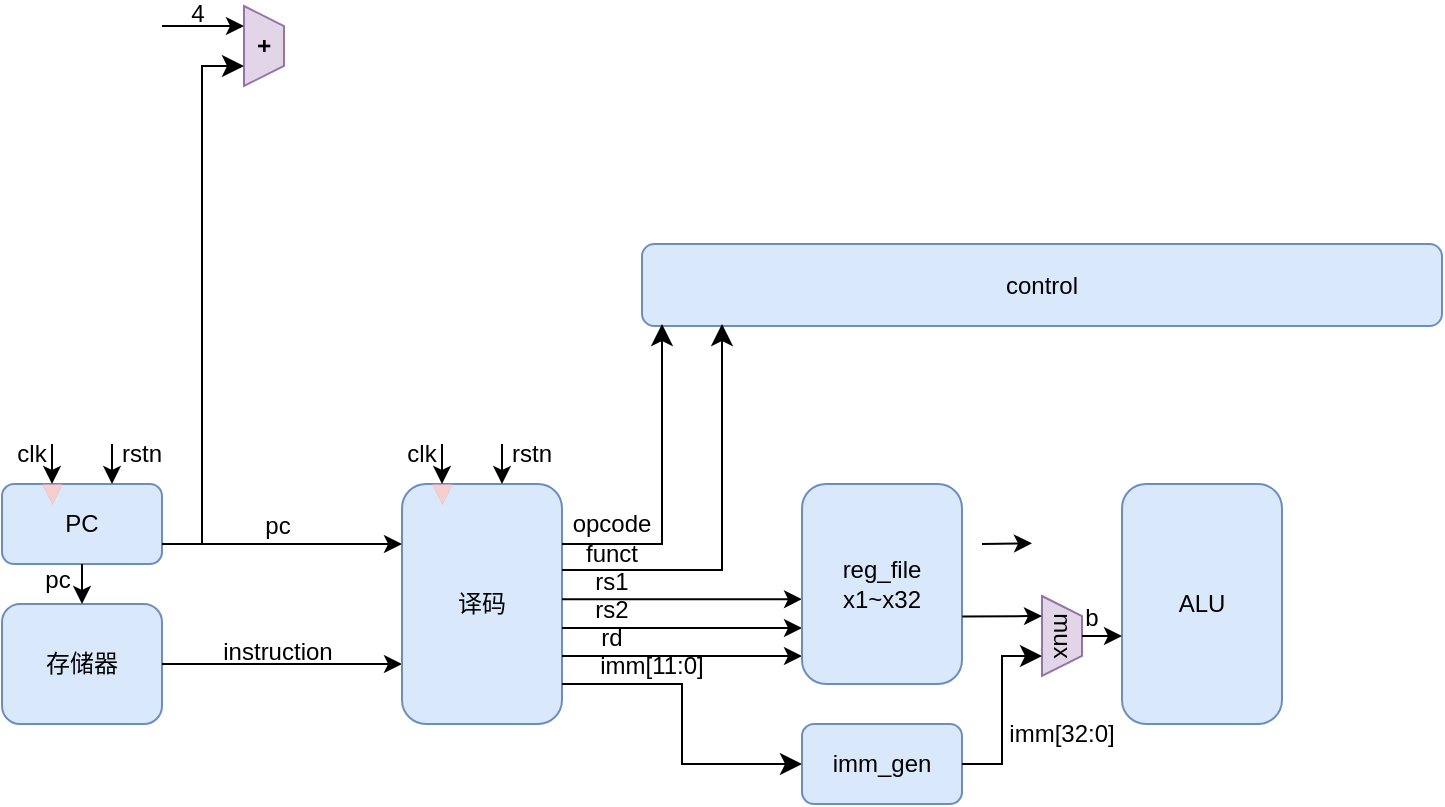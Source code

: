 <mxfile version="26.2.14">
  <diagram name="第 1 页" id="odzhpiGNZsCS6kh2lJAy">
    <mxGraphModel dx="396" dy="232" grid="1" gridSize="10" guides="1" tooltips="1" connect="1" arrows="1" fold="1" page="1" pageScale="1" pageWidth="827" pageHeight="1169" math="0" shadow="0">
      <root>
        <mxCell id="0" />
        <mxCell id="1" parent="0" />
        <mxCell id="frnVUnls2qx5uy1Z5uzF-1" value="ALU" style="rounded=1;whiteSpace=wrap;html=1;fillColor=#dae8fc;strokeColor=#6c8ebf;" vertex="1" parent="1">
          <mxGeometry x="640" y="440" width="80" height="120" as="geometry" />
        </mxCell>
        <mxCell id="frnVUnls2qx5uy1Z5uzF-2" value="PC" style="rounded=1;whiteSpace=wrap;html=1;fillColor=#dae8fc;strokeColor=#6c8ebf;" vertex="1" parent="1">
          <mxGeometry x="80" y="440" width="80" height="40" as="geometry" />
        </mxCell>
        <mxCell id="frnVUnls2qx5uy1Z5uzF-3" value="存储器" style="rounded=1;whiteSpace=wrap;html=1;fillColor=#dae8fc;strokeColor=#6c8ebf;" vertex="1" parent="1">
          <mxGeometry x="80" y="500" width="80" height="60" as="geometry" />
        </mxCell>
        <mxCell id="frnVUnls2qx5uy1Z5uzF-4" value="" style="endArrow=classic;html=1;rounded=0;exitX=0.25;exitY=1;exitDx=0;exitDy=0;entryX=0.25;entryY=0;entryDx=0;entryDy=0;" edge="1" parent="1">
          <mxGeometry width="50" height="50" relative="1" as="geometry">
            <mxPoint x="120" y="480" as="sourcePoint" />
            <mxPoint x="120" y="500" as="targetPoint" />
          </mxGeometry>
        </mxCell>
        <mxCell id="frnVUnls2qx5uy1Z5uzF-5" value="pc" style="text;html=1;align=center;verticalAlign=middle;whiteSpace=wrap;rounded=0;" vertex="1" parent="1">
          <mxGeometry x="93" y="483" width="30" height="10" as="geometry" />
        </mxCell>
        <mxCell id="frnVUnls2qx5uy1Z5uzF-8" value="" style="endArrow=classic;html=1;rounded=0;exitX=1;exitY=0.5;exitDx=0;exitDy=0;" edge="1" parent="1">
          <mxGeometry width="50" height="50" relative="1" as="geometry">
            <mxPoint x="160" y="530" as="sourcePoint" />
            <mxPoint x="280" y="530" as="targetPoint" />
          </mxGeometry>
        </mxCell>
        <mxCell id="frnVUnls2qx5uy1Z5uzF-9" value="译码" style="rounded=1;whiteSpace=wrap;html=1;fillColor=#dae8fc;strokeColor=#6c8ebf;" vertex="1" parent="1">
          <mxGeometry x="280" y="440" width="80" height="120" as="geometry" />
        </mxCell>
        <mxCell id="frnVUnls2qx5uy1Z5uzF-10" value="" style="triangle;whiteSpace=wrap;html=1;rotation=90;fillColor=#f8cecc;strokeColor=#b85450;strokeWidth=0;" vertex="1" parent="1">
          <mxGeometry x="295" y="440" width="10" height="10" as="geometry" />
        </mxCell>
        <mxCell id="frnVUnls2qx5uy1Z5uzF-11" value="" style="endArrow=classic;html=1;rounded=0;entryX=0;entryY=0.5;entryDx=0;entryDy=0;" edge="1" parent="1" target="frnVUnls2qx5uy1Z5uzF-10">
          <mxGeometry width="50" height="50" relative="1" as="geometry">
            <mxPoint x="300" y="420" as="sourcePoint" />
            <mxPoint x="305" y="390" as="targetPoint" />
          </mxGeometry>
        </mxCell>
        <mxCell id="frnVUnls2qx5uy1Z5uzF-12" value="clk" style="text;html=1;align=center;verticalAlign=middle;whiteSpace=wrap;rounded=0;" vertex="1" parent="1">
          <mxGeometry x="275" y="420" width="30" height="10" as="geometry" />
        </mxCell>
        <mxCell id="frnVUnls2qx5uy1Z5uzF-13" value="" style="endArrow=classic;html=1;rounded=0;entryX=0;entryY=0.5;entryDx=0;entryDy=0;" edge="1" parent="1">
          <mxGeometry width="50" height="50" relative="1" as="geometry">
            <mxPoint x="330" y="420" as="sourcePoint" />
            <mxPoint x="330" y="440" as="targetPoint" />
          </mxGeometry>
        </mxCell>
        <mxCell id="frnVUnls2qx5uy1Z5uzF-14" value="rstn" style="text;html=1;align=center;verticalAlign=middle;whiteSpace=wrap;rounded=0;" vertex="1" parent="1">
          <mxGeometry x="330" y="420" width="30" height="10" as="geometry" />
        </mxCell>
        <mxCell id="frnVUnls2qx5uy1Z5uzF-16" value="instruction" style="text;html=1;align=center;verticalAlign=middle;whiteSpace=wrap;rounded=0;" vertex="1" parent="1">
          <mxGeometry x="188" y="519" width="60" height="10" as="geometry" />
        </mxCell>
        <mxCell id="frnVUnls2qx5uy1Z5uzF-17" value="" style="endArrow=classic;html=1;rounded=0;exitX=1;exitY=0.75;exitDx=0;exitDy=0;entryX=0;entryY=0.25;entryDx=0;entryDy=0;" edge="1" parent="1" source="frnVUnls2qx5uy1Z5uzF-2" target="frnVUnls2qx5uy1Z5uzF-9">
          <mxGeometry width="50" height="50" relative="1" as="geometry">
            <mxPoint x="215" y="440" as="sourcePoint" />
            <mxPoint x="215" y="460" as="targetPoint" />
          </mxGeometry>
        </mxCell>
        <mxCell id="frnVUnls2qx5uy1Z5uzF-18" value="pc" style="text;html=1;align=center;verticalAlign=middle;whiteSpace=wrap;rounded=0;" vertex="1" parent="1">
          <mxGeometry x="203" y="456" width="30" height="10" as="geometry" />
        </mxCell>
        <mxCell id="frnVUnls2qx5uy1Z5uzF-19" value="" style="triangle;whiteSpace=wrap;html=1;rotation=90;fillColor=#f8cecc;strokeColor=#b85450;strokeWidth=0;" vertex="1" parent="1">
          <mxGeometry x="100" y="440" width="10" height="10" as="geometry" />
        </mxCell>
        <mxCell id="frnVUnls2qx5uy1Z5uzF-20" value="" style="endArrow=classic;html=1;rounded=0;entryX=0;entryY=0.5;entryDx=0;entryDy=0;" edge="1" parent="1" target="frnVUnls2qx5uy1Z5uzF-19">
          <mxGeometry width="50" height="50" relative="1" as="geometry">
            <mxPoint x="105" y="420" as="sourcePoint" />
            <mxPoint x="110" y="390" as="targetPoint" />
          </mxGeometry>
        </mxCell>
        <mxCell id="frnVUnls2qx5uy1Z5uzF-21" value="clk" style="text;html=1;align=center;verticalAlign=middle;whiteSpace=wrap;rounded=0;" vertex="1" parent="1">
          <mxGeometry x="80" y="420" width="30" height="10" as="geometry" />
        </mxCell>
        <mxCell id="frnVUnls2qx5uy1Z5uzF-22" value="" style="endArrow=classic;html=1;rounded=0;entryX=0;entryY=0.5;entryDx=0;entryDy=0;" edge="1" parent="1">
          <mxGeometry width="50" height="50" relative="1" as="geometry">
            <mxPoint x="135" y="420" as="sourcePoint" />
            <mxPoint x="135" y="440" as="targetPoint" />
          </mxGeometry>
        </mxCell>
        <mxCell id="frnVUnls2qx5uy1Z5uzF-23" value="rstn" style="text;html=1;align=center;verticalAlign=middle;whiteSpace=wrap;rounded=0;" vertex="1" parent="1">
          <mxGeometry x="135" y="420" width="30" height="10" as="geometry" />
        </mxCell>
        <mxCell id="frnVUnls2qx5uy1Z5uzF-24" value="&lt;div align=&quot;center&quot;&gt;&lt;div&gt;&lt;b&gt;+&lt;/b&gt;&lt;/div&gt;&lt;/div&gt;" style="shape=trapezoid;perimeter=trapezoidPerimeter;whiteSpace=wrap;html=1;fixedSize=1;size=10;rotation=90;fillColor=#e1d5e7;strokeColor=#9673a6;align=center;" vertex="1" parent="1">
          <mxGeometry x="191" y="211" width="40" height="20" as="geometry" />
        </mxCell>
        <mxCell id="frnVUnls2qx5uy1Z5uzF-25" value="" style="edgeStyle=elbowEdgeStyle;elbow=horizontal;endArrow=classic;html=1;curved=0;rounded=0;endSize=8;startSize=8;entryX=0.75;entryY=1;entryDx=0;entryDy=0;" edge="1" parent="1" target="frnVUnls2qx5uy1Z5uzF-24">
          <mxGeometry width="50" height="50" relative="1" as="geometry">
            <mxPoint x="180" y="470" as="sourcePoint" />
            <mxPoint x="240" y="380" as="targetPoint" />
            <Array as="points">
              <mxPoint x="180" y="430" />
            </Array>
          </mxGeometry>
        </mxCell>
        <mxCell id="frnVUnls2qx5uy1Z5uzF-26" value="" style="endArrow=classic;html=1;rounded=0;entryX=0.25;entryY=1;entryDx=0;entryDy=0;" edge="1" parent="1" target="frnVUnls2qx5uy1Z5uzF-24">
          <mxGeometry width="50" height="50" relative="1" as="geometry">
            <mxPoint x="160" y="211" as="sourcePoint" />
            <mxPoint x="185" y="211" as="targetPoint" />
          </mxGeometry>
        </mxCell>
        <mxCell id="frnVUnls2qx5uy1Z5uzF-27" value="4" style="text;html=1;align=center;verticalAlign=middle;whiteSpace=wrap;rounded=0;" vertex="1" parent="1">
          <mxGeometry x="163" y="200" width="30" height="10" as="geometry" />
        </mxCell>
        <mxCell id="frnVUnls2qx5uy1Z5uzF-29" value="opcode" style="text;html=1;align=center;verticalAlign=middle;whiteSpace=wrap;rounded=0;" vertex="1" parent="1">
          <mxGeometry x="370" y="455" width="30" height="10" as="geometry" />
        </mxCell>
        <mxCell id="frnVUnls2qx5uy1Z5uzF-31" value="funct" style="text;html=1;align=center;verticalAlign=middle;whiteSpace=wrap;rounded=0;" vertex="1" parent="1">
          <mxGeometry x="370" y="469.6" width="30" height="10" as="geometry" />
        </mxCell>
        <mxCell id="frnVUnls2qx5uy1Z5uzF-32" value="" style="endArrow=classic;html=1;rounded=0;exitX=1;exitY=0.75;exitDx=0;exitDy=0;" edge="1" parent="1">
          <mxGeometry width="50" height="50" relative="1" as="geometry">
            <mxPoint x="360" y="497.6" as="sourcePoint" />
            <mxPoint x="480" y="497.6" as="targetPoint" />
          </mxGeometry>
        </mxCell>
        <mxCell id="frnVUnls2qx5uy1Z5uzF-33" value="rs1" style="text;html=1;align=center;verticalAlign=middle;whiteSpace=wrap;rounded=0;" vertex="1" parent="1">
          <mxGeometry x="370" y="483.6" width="30" height="10" as="geometry" />
        </mxCell>
        <mxCell id="frnVUnls2qx5uy1Z5uzF-34" value="" style="endArrow=classic;html=1;rounded=0;exitX=1;exitY=0.75;exitDx=0;exitDy=0;" edge="1" parent="1">
          <mxGeometry width="50" height="50" relative="1" as="geometry">
            <mxPoint x="360" y="512" as="sourcePoint" />
            <mxPoint x="480" y="512" as="targetPoint" />
          </mxGeometry>
        </mxCell>
        <mxCell id="frnVUnls2qx5uy1Z5uzF-35" value="rs2" style="text;html=1;align=center;verticalAlign=middle;whiteSpace=wrap;rounded=0;" vertex="1" parent="1">
          <mxGeometry x="370" y="498" width="30" height="10" as="geometry" />
        </mxCell>
        <mxCell id="frnVUnls2qx5uy1Z5uzF-36" value="" style="endArrow=classic;html=1;rounded=0;exitX=1;exitY=0.75;exitDx=0;exitDy=0;" edge="1" parent="1">
          <mxGeometry width="50" height="50" relative="1" as="geometry">
            <mxPoint x="360" y="526" as="sourcePoint" />
            <mxPoint x="480" y="526" as="targetPoint" />
          </mxGeometry>
        </mxCell>
        <mxCell id="frnVUnls2qx5uy1Z5uzF-37" value="rd" style="text;html=1;align=center;verticalAlign=middle;whiteSpace=wrap;rounded=0;" vertex="1" parent="1">
          <mxGeometry x="370" y="512" width="30" height="10" as="geometry" />
        </mxCell>
        <mxCell id="frnVUnls2qx5uy1Z5uzF-39" value="imm[11:0]" style="text;html=1;align=center;verticalAlign=middle;whiteSpace=wrap;rounded=0;" vertex="1" parent="1">
          <mxGeometry x="370" y="526" width="70" height="10" as="geometry" />
        </mxCell>
        <mxCell id="frnVUnls2qx5uy1Z5uzF-40" value="&lt;div&gt;reg_file&lt;/div&gt;x1~x32" style="rounded=1;whiteSpace=wrap;html=1;fillColor=#dae8fc;strokeColor=#6c8ebf;" vertex="1" parent="1">
          <mxGeometry x="480" y="440" width="80" height="100" as="geometry" />
        </mxCell>
        <mxCell id="frnVUnls2qx5uy1Z5uzF-41" value="imm_gen" style="rounded=1;whiteSpace=wrap;html=1;fillColor=#dae8fc;strokeColor=#6c8ebf;" vertex="1" parent="1">
          <mxGeometry x="480" y="560" width="80" height="40" as="geometry" />
        </mxCell>
        <mxCell id="frnVUnls2qx5uy1Z5uzF-42" value="" style="edgeStyle=elbowEdgeStyle;elbow=horizontal;endArrow=classic;html=1;curved=0;rounded=0;endSize=8;startSize=8;entryX=0;entryY=0.5;entryDx=0;entryDy=0;" edge="1" parent="1" target="frnVUnls2qx5uy1Z5uzF-41">
          <mxGeometry width="50" height="50" relative="1" as="geometry">
            <mxPoint x="360" y="540" as="sourcePoint" />
            <mxPoint x="440" y="530" as="targetPoint" />
          </mxGeometry>
        </mxCell>
        <mxCell id="frnVUnls2qx5uy1Z5uzF-43" value="control" style="rounded=1;whiteSpace=wrap;html=1;fillColor=#dae8fc;strokeColor=#6c8ebf;" vertex="1" parent="1">
          <mxGeometry x="400" y="320" width="400" height="41" as="geometry" />
        </mxCell>
        <mxCell id="frnVUnls2qx5uy1Z5uzF-44" value="" style="edgeStyle=elbowEdgeStyle;elbow=horizontal;endArrow=classic;html=1;curved=0;rounded=0;endSize=8;startSize=8;" edge="1" parent="1">
          <mxGeometry width="50" height="50" relative="1" as="geometry">
            <mxPoint x="360" y="470" as="sourcePoint" />
            <mxPoint x="410" y="360" as="targetPoint" />
            <Array as="points">
              <mxPoint x="410" y="450" />
            </Array>
          </mxGeometry>
        </mxCell>
        <mxCell id="frnVUnls2qx5uy1Z5uzF-45" value="" style="edgeStyle=elbowEdgeStyle;elbow=horizontal;endArrow=classic;html=1;curved=0;rounded=0;endSize=8;startSize=8;" edge="1" parent="1">
          <mxGeometry width="50" height="50" relative="1" as="geometry">
            <mxPoint x="360" y="483" as="sourcePoint" />
            <mxPoint x="440" y="360" as="targetPoint" />
            <Array as="points">
              <mxPoint x="440" y="483" />
            </Array>
          </mxGeometry>
        </mxCell>
        <mxCell id="frnVUnls2qx5uy1Z5uzF-46" value="mux" style="shape=trapezoid;perimeter=trapezoidPerimeter;whiteSpace=wrap;html=1;fixedSize=1;size=10;rotation=90;fillColor=#e1d5e7;strokeColor=#9673a6;align=center;" vertex="1" parent="1">
          <mxGeometry x="590" y="506" width="40" height="20" as="geometry" />
        </mxCell>
        <mxCell id="frnVUnls2qx5uy1Z5uzF-48" value="" style="endArrow=classic;html=1;rounded=0;entryX=0.25;entryY=1;entryDx=0;entryDy=0;exitX=1.002;exitY=0.663;exitDx=0;exitDy=0;exitPerimeter=0;" edge="1" parent="1" source="frnVUnls2qx5uy1Z5uzF-40" target="frnVUnls2qx5uy1Z5uzF-46">
          <mxGeometry width="50" height="50" relative="1" as="geometry">
            <mxPoint x="490" y="550" as="sourcePoint" />
            <mxPoint x="540" y="500" as="targetPoint" />
          </mxGeometry>
        </mxCell>
        <mxCell id="frnVUnls2qx5uy1Z5uzF-49" value="" style="edgeStyle=segmentEdgeStyle;endArrow=classic;html=1;curved=0;rounded=0;endSize=8;startSize=8;exitX=1;exitY=0.5;exitDx=0;exitDy=0;entryX=0.75;entryY=1;entryDx=0;entryDy=0;" edge="1" parent="1" source="frnVUnls2qx5uy1Z5uzF-41" target="frnVUnls2qx5uy1Z5uzF-46">
          <mxGeometry width="50" height="50" relative="1" as="geometry">
            <mxPoint x="570" y="585" as="sourcePoint" />
            <mxPoint x="590" y="540" as="targetPoint" />
            <Array as="points">
              <mxPoint x="580" y="580" />
              <mxPoint x="580" y="526" />
            </Array>
          </mxGeometry>
        </mxCell>
        <mxCell id="frnVUnls2qx5uy1Z5uzF-50" value="" style="endArrow=classic;html=1;rounded=0;exitX=0.5;exitY=0;exitDx=0;exitDy=0;" edge="1" parent="1" source="frnVUnls2qx5uy1Z5uzF-46">
          <mxGeometry width="50" height="50" relative="1" as="geometry">
            <mxPoint x="600" y="488.43" as="sourcePoint" />
            <mxPoint x="640" y="516" as="targetPoint" />
          </mxGeometry>
        </mxCell>
        <mxCell id="frnVUnls2qx5uy1Z5uzF-51" value="b" style="text;html=1;align=center;verticalAlign=middle;whiteSpace=wrap;rounded=0;" vertex="1" parent="1">
          <mxGeometry x="620" y="502" width="10" height="10" as="geometry" />
        </mxCell>
        <mxCell id="frnVUnls2qx5uy1Z5uzF-52" value="imm[32:0]" style="text;html=1;align=center;verticalAlign=middle;whiteSpace=wrap;rounded=0;" vertex="1" parent="1">
          <mxGeometry x="575" y="560" width="70" height="10" as="geometry" />
        </mxCell>
        <mxCell id="frnVUnls2qx5uy1Z5uzF-53" value="" style="endArrow=classic;html=1;rounded=0;" edge="1" parent="1">
          <mxGeometry width="50" height="50" relative="1" as="geometry">
            <mxPoint x="570" y="470" as="sourcePoint" />
            <mxPoint x="595" y="469.6" as="targetPoint" />
          </mxGeometry>
        </mxCell>
      </root>
    </mxGraphModel>
  </diagram>
</mxfile>
